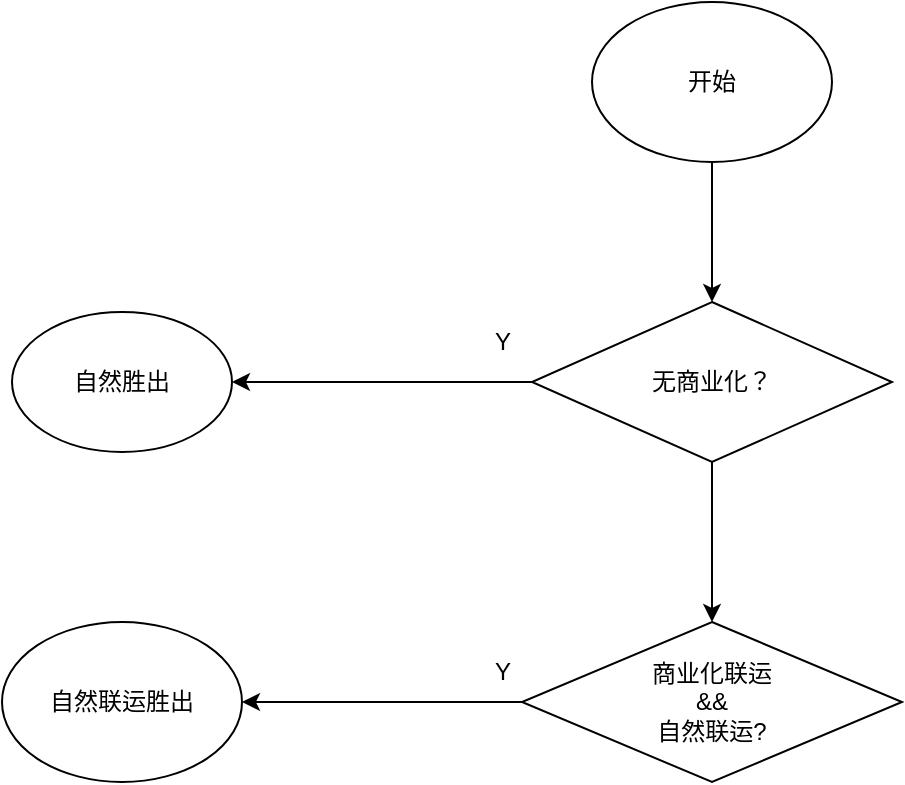 <mxfile version="24.7.7">
  <diagram name="第 1 页" id="HVctTstOVXDaHSwUmRFw">
    <mxGraphModel dx="1434" dy="758" grid="1" gridSize="10" guides="1" tooltips="1" connect="1" arrows="1" fold="1" page="1" pageScale="1" pageWidth="827" pageHeight="1169" math="0" shadow="0">
      <root>
        <mxCell id="0" />
        <mxCell id="1" parent="0" />
        <mxCell id="FYOJllrjulyDy6syuC7D-8" value="" style="edgeStyle=orthogonalEdgeStyle;rounded=0;orthogonalLoop=1;jettySize=auto;html=1;" edge="1" parent="1" source="FYOJllrjulyDy6syuC7D-2" target="FYOJllrjulyDy6syuC7D-7">
          <mxGeometry relative="1" as="geometry" />
        </mxCell>
        <mxCell id="FYOJllrjulyDy6syuC7D-2" value="开始" style="ellipse;whiteSpace=wrap;html=1;" vertex="1" parent="1">
          <mxGeometry x="350" y="100" width="120" height="80" as="geometry" />
        </mxCell>
        <mxCell id="FYOJllrjulyDy6syuC7D-10" value="" style="edgeStyle=orthogonalEdgeStyle;rounded=0;orthogonalLoop=1;jettySize=auto;html=1;" edge="1" parent="1" source="FYOJllrjulyDy6syuC7D-7" target="FYOJllrjulyDy6syuC7D-9">
          <mxGeometry relative="1" as="geometry" />
        </mxCell>
        <mxCell id="FYOJllrjulyDy6syuC7D-12" value="" style="edgeStyle=orthogonalEdgeStyle;rounded=0;orthogonalLoop=1;jettySize=auto;html=1;" edge="1" parent="1" source="FYOJllrjulyDy6syuC7D-7" target="FYOJllrjulyDy6syuC7D-11">
          <mxGeometry relative="1" as="geometry" />
        </mxCell>
        <mxCell id="FYOJllrjulyDy6syuC7D-7" value="无商业化？" style="rhombus;whiteSpace=wrap;html=1;" vertex="1" parent="1">
          <mxGeometry x="320" y="250" width="180" height="80" as="geometry" />
        </mxCell>
        <mxCell id="FYOJllrjulyDy6syuC7D-9" value="自然胜出" style="ellipse;whiteSpace=wrap;html=1;" vertex="1" parent="1">
          <mxGeometry x="60" y="255" width="110" height="70" as="geometry" />
        </mxCell>
        <mxCell id="FYOJllrjulyDy6syuC7D-14" value="" style="edgeStyle=orthogonalEdgeStyle;rounded=0;orthogonalLoop=1;jettySize=auto;html=1;" edge="1" parent="1" source="FYOJllrjulyDy6syuC7D-11" target="FYOJllrjulyDy6syuC7D-13">
          <mxGeometry relative="1" as="geometry" />
        </mxCell>
        <mxCell id="FYOJllrjulyDy6syuC7D-11" value="商业化联运&lt;br&gt;&amp;amp;&amp;amp;&lt;br&gt;自然联运?" style="rhombus;whiteSpace=wrap;html=1;" vertex="1" parent="1">
          <mxGeometry x="315" y="410" width="190" height="80" as="geometry" />
        </mxCell>
        <mxCell id="FYOJllrjulyDy6syuC7D-13" value="自然联运胜出" style="ellipse;whiteSpace=wrap;html=1;" vertex="1" parent="1">
          <mxGeometry x="55" y="410" width="120" height="80" as="geometry" />
        </mxCell>
        <mxCell id="FYOJllrjulyDy6syuC7D-15" value="Y" style="text;html=1;align=center;verticalAlign=middle;resizable=0;points=[];autosize=1;strokeColor=none;fillColor=none;" vertex="1" parent="1">
          <mxGeometry x="290" y="255" width="30" height="30" as="geometry" />
        </mxCell>
        <mxCell id="FYOJllrjulyDy6syuC7D-16" value="Y" style="text;html=1;align=center;verticalAlign=middle;resizable=0;points=[];autosize=1;strokeColor=none;fillColor=none;" vertex="1" parent="1">
          <mxGeometry x="290" y="420" width="30" height="30" as="geometry" />
        </mxCell>
      </root>
    </mxGraphModel>
  </diagram>
</mxfile>
